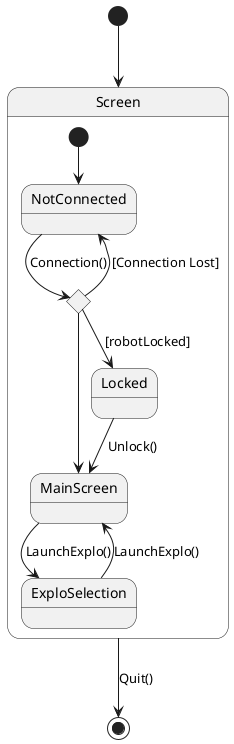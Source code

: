 @startuml
[*] --> Screen
state Screen {
    state "NotConnected" as NotConnected
    state "MainScreen" as MainScreen
    state "Locked" as Locked
    state "ExploSelection" as ExploSelection

    state c <<choice>>

    [*] --> NotConnected
    NotConnected -> c : Connection()

    c --> NotConnected : [Connection Lost]
    c --> MainScreen
    c --> Locked : [robotLocked]
    Locked --> MainScreen: Unlock()
    MainScreen --> ExploSelection : LaunchExplo()
    ExploSelection --> MainScreen : LaunchExplo()
}

Screen --> [*] : Quit()

@enduml